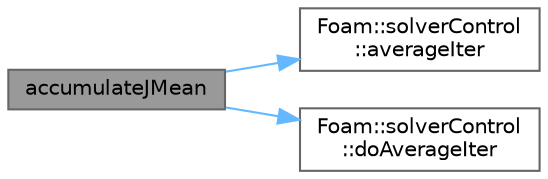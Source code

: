 digraph "accumulateJMean"
{
 // LATEX_PDF_SIZE
  bgcolor="transparent";
  edge [fontname=Helvetica,fontsize=10,labelfontname=Helvetica,labelfontsize=10];
  node [fontname=Helvetica,fontsize=10,shape=box,height=0.2,width=0.4];
  rankdir="LR";
  Node1 [id="Node000001",label="accumulateJMean",height=0.2,width=0.4,color="gray40", fillcolor="grey60", style="filled", fontcolor="black",tooltip=" "];
  Node1 -> Node2 [id="edge1_Node000001_Node000002",color="steelblue1",style="solid",tooltip=" "];
  Node2 [id="Node000002",label="Foam::solverControl\l::averageIter",height=0.2,width=0.4,color="grey40", fillcolor="white", style="filled",URL="$classFoam_1_1solverControl.html#a7cdb805c53fc877ffa001ab66028b305",tooltip=" "];
  Node1 -> Node3 [id="edge2_Node000001_Node000003",color="steelblue1",style="solid",tooltip=" "];
  Node3 [id="Node000003",label="Foam::solverControl\l::doAverageIter",height=0.2,width=0.4,color="grey40", fillcolor="white", style="filled",URL="$classFoam_1_1solverControl.html#a06351fa9ff31ae31687fde35dae93701",tooltip=" "];
}
